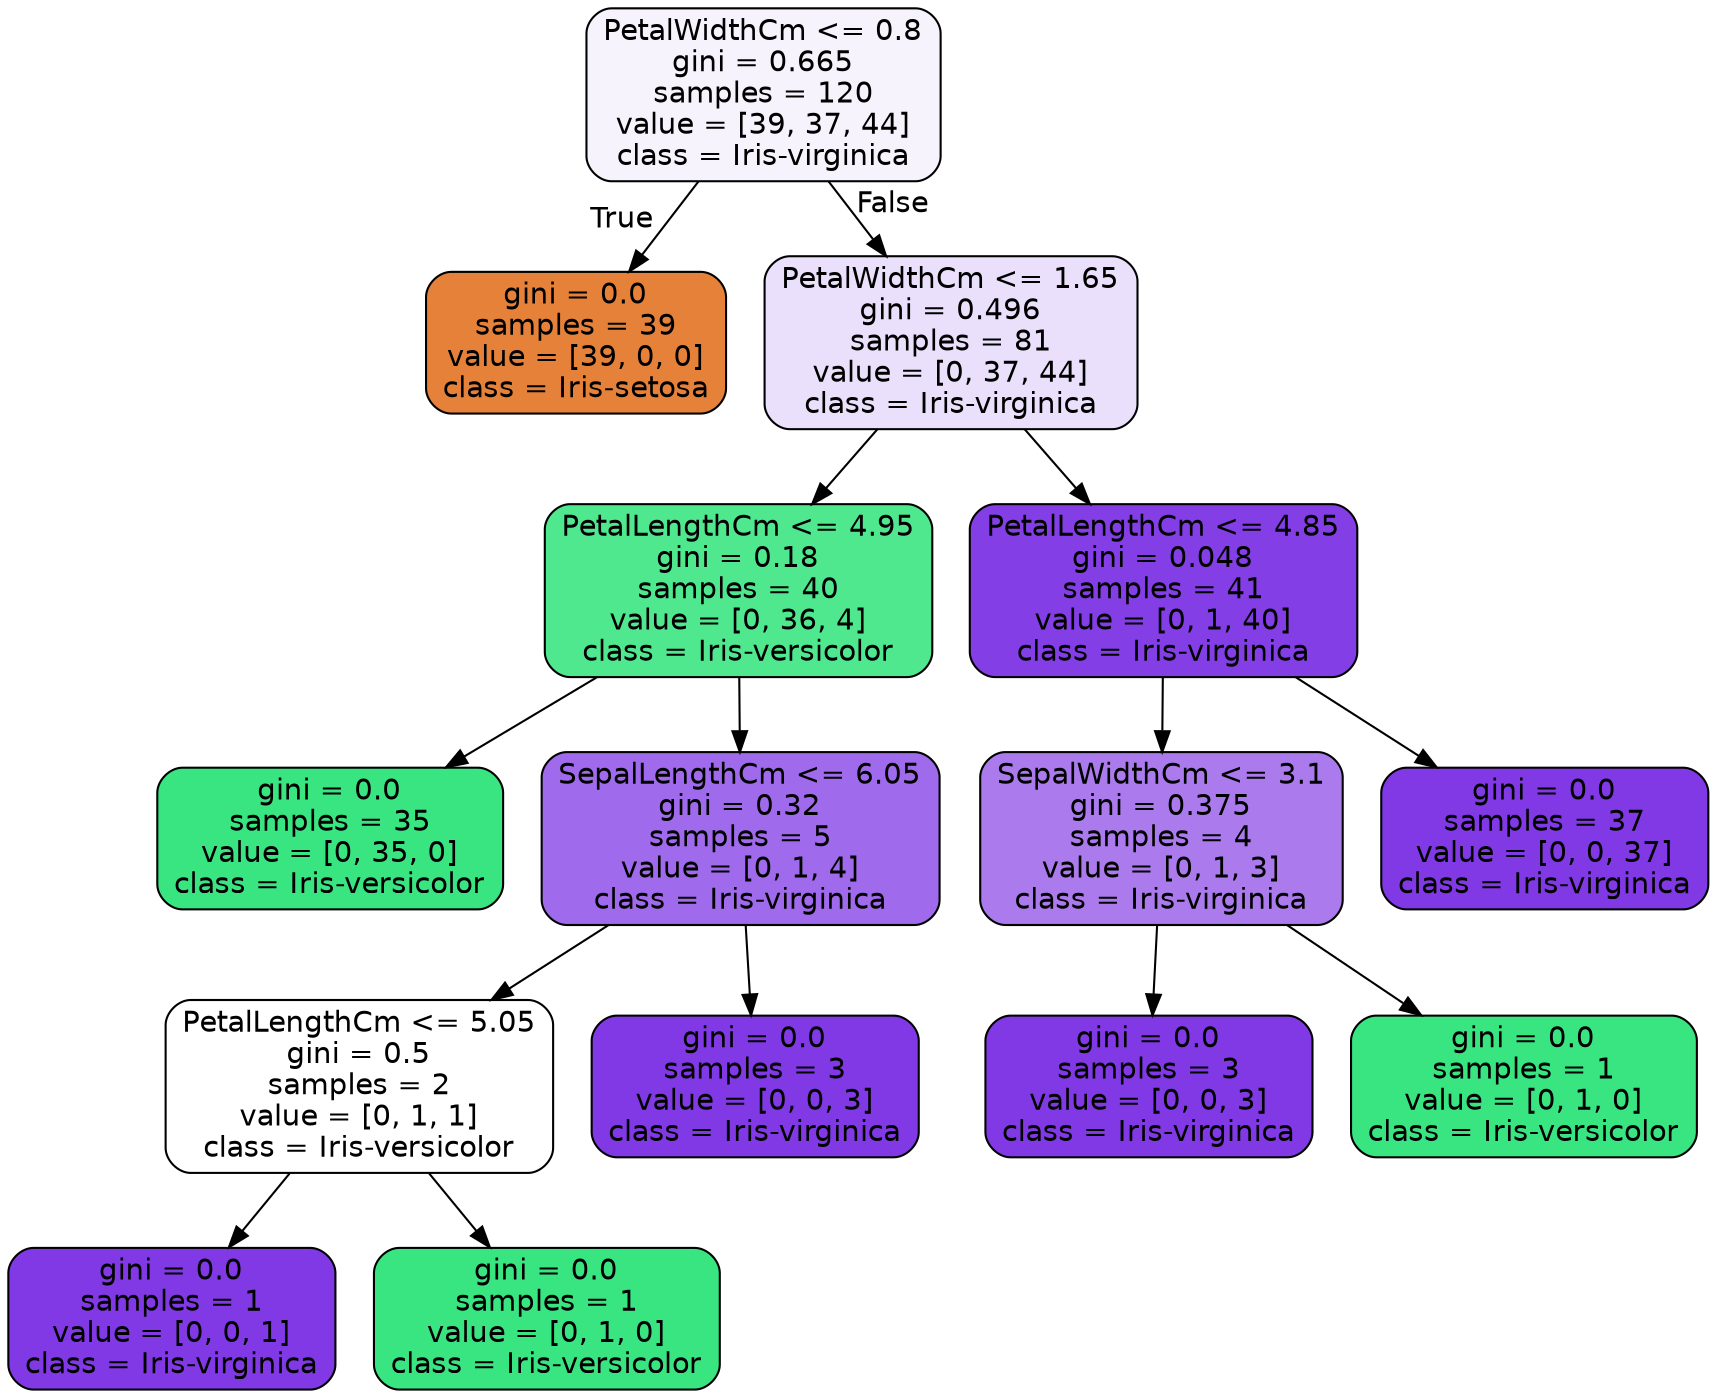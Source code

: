 digraph Tree {
node [shape=box, style="filled, rounded", color="black", fontname="helvetica"] ;
edge [fontname="helvetica"] ;
0 [label="PetalWidthCm <= 0.8\ngini = 0.665\nsamples = 120\nvalue = [39, 37, 44]\nclass = Iris-virginica", fillcolor="#f7f3fd"] ;
1 [label="gini = 0.0\nsamples = 39\nvalue = [39, 0, 0]\nclass = Iris-setosa", fillcolor="#e58139"] ;
0 -> 1 [labeldistance=2.5, labelangle=45, headlabel="True"] ;
2 [label="PetalWidthCm <= 1.65\ngini = 0.496\nsamples = 81\nvalue = [0, 37, 44]\nclass = Iris-virginica", fillcolor="#ebe0fb"] ;
0 -> 2 [labeldistance=2.5, labelangle=-45, headlabel="False"] ;
3 [label="PetalLengthCm <= 4.95\ngini = 0.18\nsamples = 40\nvalue = [0, 36, 4]\nclass = Iris-versicolor", fillcolor="#4fe88f"] ;
2 -> 3 ;
4 [label="gini = 0.0\nsamples = 35\nvalue = [0, 35, 0]\nclass = Iris-versicolor", fillcolor="#39e581"] ;
3 -> 4 ;
5 [label="SepalLengthCm <= 6.05\ngini = 0.32\nsamples = 5\nvalue = [0, 1, 4]\nclass = Iris-virginica", fillcolor="#a06aec"] ;
3 -> 5 ;
6 [label="PetalLengthCm <= 5.05\ngini = 0.5\nsamples = 2\nvalue = [0, 1, 1]\nclass = Iris-versicolor", fillcolor="#ffffff"] ;
5 -> 6 ;
7 [label="gini = 0.0\nsamples = 1\nvalue = [0, 0, 1]\nclass = Iris-virginica", fillcolor="#8139e5"] ;
6 -> 7 ;
8 [label="gini = 0.0\nsamples = 1\nvalue = [0, 1, 0]\nclass = Iris-versicolor", fillcolor="#39e581"] ;
6 -> 8 ;
9 [label="gini = 0.0\nsamples = 3\nvalue = [0, 0, 3]\nclass = Iris-virginica", fillcolor="#8139e5"] ;
5 -> 9 ;
10 [label="PetalLengthCm <= 4.85\ngini = 0.048\nsamples = 41\nvalue = [0, 1, 40]\nclass = Iris-virginica", fillcolor="#843ee6"] ;
2 -> 10 ;
11 [label="SepalWidthCm <= 3.1\ngini = 0.375\nsamples = 4\nvalue = [0, 1, 3]\nclass = Iris-virginica", fillcolor="#ab7bee"] ;
10 -> 11 ;
12 [label="gini = 0.0\nsamples = 3\nvalue = [0, 0, 3]\nclass = Iris-virginica", fillcolor="#8139e5"] ;
11 -> 12 ;
13 [label="gini = 0.0\nsamples = 1\nvalue = [0, 1, 0]\nclass = Iris-versicolor", fillcolor="#39e581"] ;
11 -> 13 ;
14 [label="gini = 0.0\nsamples = 37\nvalue = [0, 0, 37]\nclass = Iris-virginica", fillcolor="#8139e5"] ;
10 -> 14 ;
}